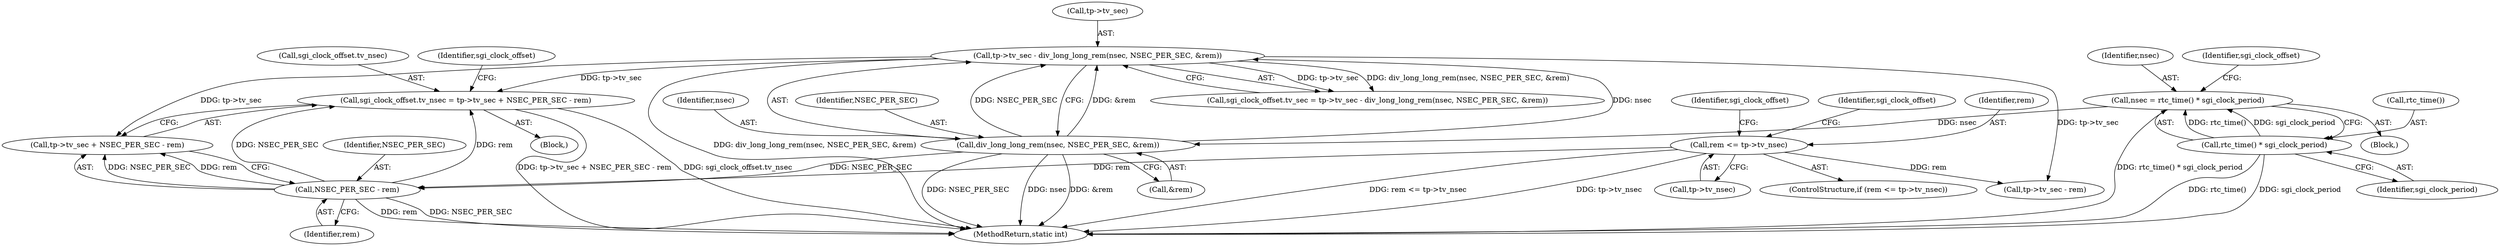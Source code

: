 digraph "1_linux_f8bd2258e2d520dff28c855658bd24bdafb5102d_1@integer" {
"1000141" [label="(Call,sgi_clock_offset.tv_nsec = tp->tv_sec + NSEC_PER_SEC - rem)"];
"1000115" [label="(Call,tp->tv_sec - div_long_long_rem(nsec, NSEC_PER_SEC, &rem))"];
"1000119" [label="(Call,div_long_long_rem(nsec, NSEC_PER_SEC, &rem))"];
"1000106" [label="(Call,nsec = rtc_time() * sgi_clock_period)"];
"1000108" [label="(Call,rtc_time() * sgi_clock_period)"];
"1000149" [label="(Call,NSEC_PER_SEC - rem)"];
"1000125" [label="(Call,rem <= tp->tv_nsec)"];
"1000142" [label="(Call,sgi_clock_offset.tv_nsec)"];
"1000149" [label="(Call,NSEC_PER_SEC - rem)"];
"1000111" [label="(Call,sgi_clock_offset.tv_sec = tp->tv_sec - div_long_long_rem(nsec, NSEC_PER_SEC, &rem))"];
"1000158" [label="(MethodReturn,static int)"];
"1000119" [label="(Call,div_long_long_rem(nsec, NSEC_PER_SEC, &rem))"];
"1000113" [label="(Identifier,sgi_clock_offset)"];
"1000106" [label="(Call,nsec = rtc_time() * sgi_clock_period)"];
"1000120" [label="(Identifier,nsec)"];
"1000125" [label="(Call,rem <= tp->tv_nsec)"];
"1000132" [label="(Identifier,sgi_clock_offset)"];
"1000103" [label="(Block,)"];
"1000143" [label="(Identifier,sgi_clock_offset)"];
"1000134" [label="(Call,tp->tv_sec - rem)"];
"1000122" [label="(Call,&rem)"];
"1000115" [label="(Call,tp->tv_sec - div_long_long_rem(nsec, NSEC_PER_SEC, &rem))"];
"1000140" [label="(Block,)"];
"1000126" [label="(Identifier,rem)"];
"1000141" [label="(Call,sgi_clock_offset.tv_nsec = tp->tv_sec + NSEC_PER_SEC - rem)"];
"1000110" [label="(Identifier,sgi_clock_period)"];
"1000150" [label="(Identifier,NSEC_PER_SEC)"];
"1000124" [label="(ControlStructure,if (rem <= tp->tv_nsec))"];
"1000116" [label="(Call,tp->tv_sec)"];
"1000107" [label="(Identifier,nsec)"];
"1000109" [label="(Call,rtc_time())"];
"1000127" [label="(Call,tp->tv_nsec)"];
"1000121" [label="(Identifier,NSEC_PER_SEC)"];
"1000108" [label="(Call,rtc_time() * sgi_clock_period)"];
"1000154" [label="(Identifier,sgi_clock_offset)"];
"1000145" [label="(Call,tp->tv_sec + NSEC_PER_SEC - rem)"];
"1000151" [label="(Identifier,rem)"];
"1000141" -> "1000140"  [label="AST: "];
"1000141" -> "1000145"  [label="CFG: "];
"1000142" -> "1000141"  [label="AST: "];
"1000145" -> "1000141"  [label="AST: "];
"1000154" -> "1000141"  [label="CFG: "];
"1000141" -> "1000158"  [label="DDG: sgi_clock_offset.tv_nsec"];
"1000141" -> "1000158"  [label="DDG: tp->tv_sec + NSEC_PER_SEC - rem"];
"1000115" -> "1000141"  [label="DDG: tp->tv_sec"];
"1000149" -> "1000141"  [label="DDG: NSEC_PER_SEC"];
"1000149" -> "1000141"  [label="DDG: rem"];
"1000115" -> "1000111"  [label="AST: "];
"1000115" -> "1000119"  [label="CFG: "];
"1000116" -> "1000115"  [label="AST: "];
"1000119" -> "1000115"  [label="AST: "];
"1000111" -> "1000115"  [label="CFG: "];
"1000115" -> "1000158"  [label="DDG: div_long_long_rem(nsec, NSEC_PER_SEC, &rem)"];
"1000115" -> "1000111"  [label="DDG: tp->tv_sec"];
"1000115" -> "1000111"  [label="DDG: div_long_long_rem(nsec, NSEC_PER_SEC, &rem)"];
"1000119" -> "1000115"  [label="DDG: nsec"];
"1000119" -> "1000115"  [label="DDG: NSEC_PER_SEC"];
"1000119" -> "1000115"  [label="DDG: &rem"];
"1000115" -> "1000134"  [label="DDG: tp->tv_sec"];
"1000115" -> "1000145"  [label="DDG: tp->tv_sec"];
"1000119" -> "1000122"  [label="CFG: "];
"1000120" -> "1000119"  [label="AST: "];
"1000121" -> "1000119"  [label="AST: "];
"1000122" -> "1000119"  [label="AST: "];
"1000119" -> "1000158"  [label="DDG: NSEC_PER_SEC"];
"1000119" -> "1000158"  [label="DDG: nsec"];
"1000119" -> "1000158"  [label="DDG: &rem"];
"1000106" -> "1000119"  [label="DDG: nsec"];
"1000119" -> "1000149"  [label="DDG: NSEC_PER_SEC"];
"1000106" -> "1000103"  [label="AST: "];
"1000106" -> "1000108"  [label="CFG: "];
"1000107" -> "1000106"  [label="AST: "];
"1000108" -> "1000106"  [label="AST: "];
"1000113" -> "1000106"  [label="CFG: "];
"1000106" -> "1000158"  [label="DDG: rtc_time() * sgi_clock_period"];
"1000108" -> "1000106"  [label="DDG: rtc_time()"];
"1000108" -> "1000106"  [label="DDG: sgi_clock_period"];
"1000108" -> "1000110"  [label="CFG: "];
"1000109" -> "1000108"  [label="AST: "];
"1000110" -> "1000108"  [label="AST: "];
"1000108" -> "1000158"  [label="DDG: sgi_clock_period"];
"1000108" -> "1000158"  [label="DDG: rtc_time()"];
"1000149" -> "1000145"  [label="AST: "];
"1000149" -> "1000151"  [label="CFG: "];
"1000150" -> "1000149"  [label="AST: "];
"1000151" -> "1000149"  [label="AST: "];
"1000145" -> "1000149"  [label="CFG: "];
"1000149" -> "1000158"  [label="DDG: rem"];
"1000149" -> "1000158"  [label="DDG: NSEC_PER_SEC"];
"1000149" -> "1000145"  [label="DDG: NSEC_PER_SEC"];
"1000149" -> "1000145"  [label="DDG: rem"];
"1000125" -> "1000149"  [label="DDG: rem"];
"1000125" -> "1000124"  [label="AST: "];
"1000125" -> "1000127"  [label="CFG: "];
"1000126" -> "1000125"  [label="AST: "];
"1000127" -> "1000125"  [label="AST: "];
"1000132" -> "1000125"  [label="CFG: "];
"1000143" -> "1000125"  [label="CFG: "];
"1000125" -> "1000158"  [label="DDG: rem <= tp->tv_nsec"];
"1000125" -> "1000158"  [label="DDG: tp->tv_nsec"];
"1000125" -> "1000134"  [label="DDG: rem"];
}
